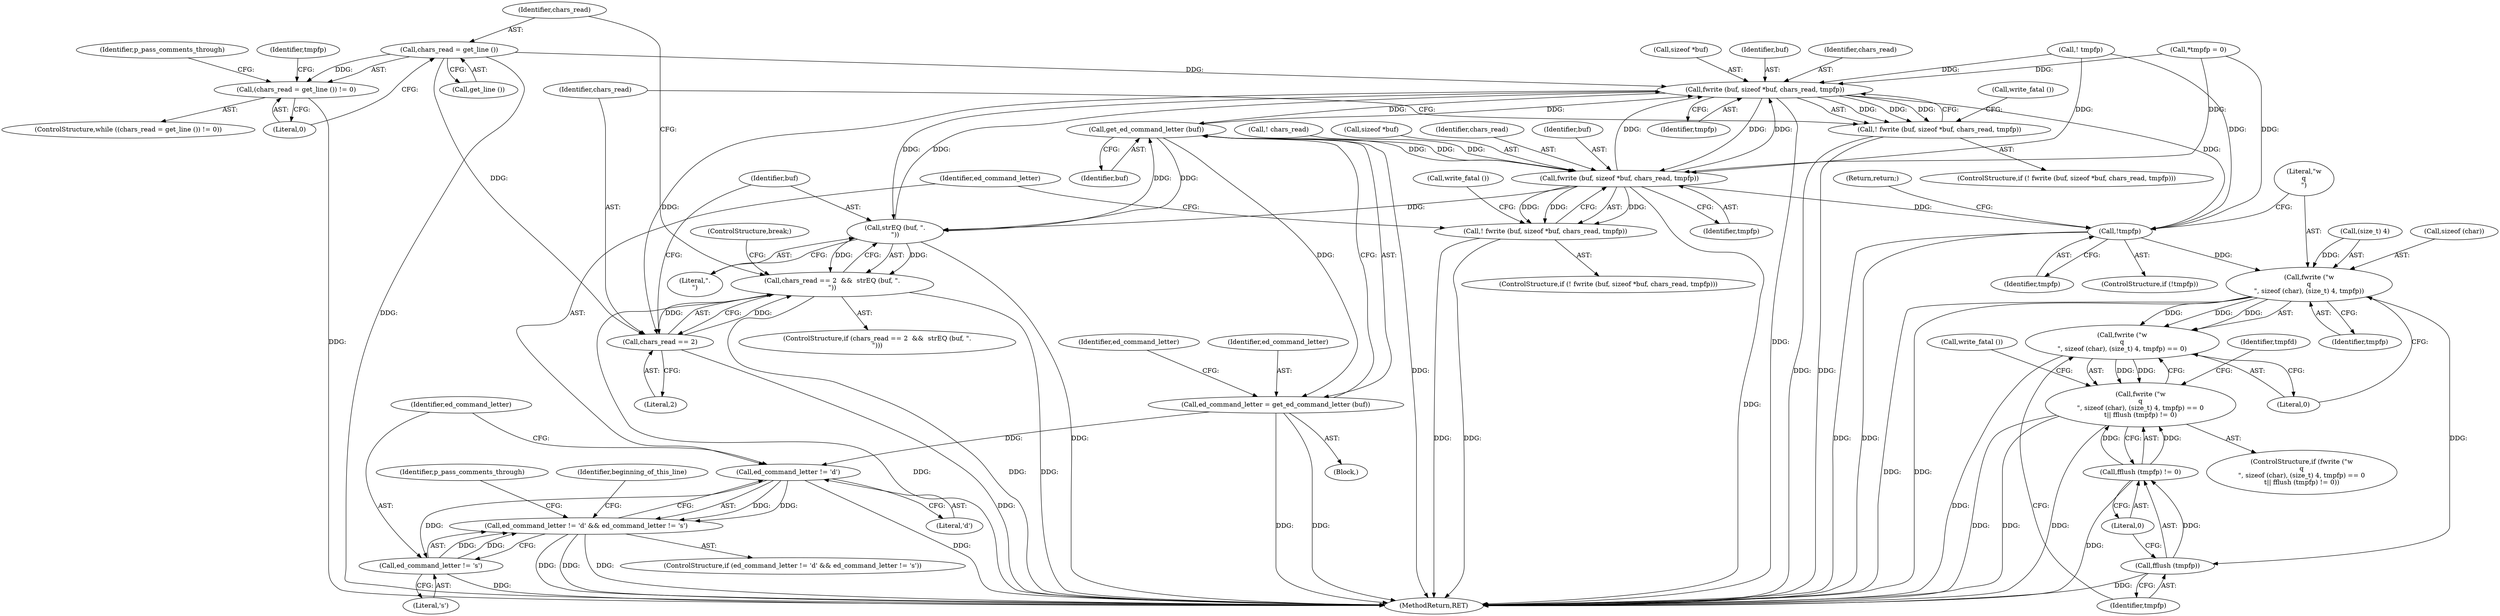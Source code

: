 digraph "0_savannah_3fcd042d26d70856e826a42b5f93dc4854d80bf0@API" {
"1000210" [label="(Call,chars_read = get_line ())"];
"1000209" [label="(Call,(chars_read = get_line ()) != 0)"];
"1000219" [label="(Call,fwrite (buf, sizeof *buf, chars_read, tmpfp))"];
"1000179" [label="(Call,get_ed_command_letter (buf))"];
"1000177" [label="(Call,ed_command_letter = get_ed_command_letter (buf))"];
"1000198" [label="(Call,ed_command_letter != 'd')"];
"1000197" [label="(Call,ed_command_letter != 'd' && ed_command_letter != 's')"];
"1000201" [label="(Call,ed_command_letter != 's')"];
"1000188" [label="(Call,fwrite (buf, sizeof *buf, chars_read, tmpfp))"];
"1000187" [label="(Call,! fwrite (buf, sizeof *buf, chars_read, tmpfp))"];
"1000232" [label="(Call,strEQ (buf, \".\n\"))"];
"1000228" [label="(Call,chars_read == 2  &&  strEQ (buf, \".\n\"))"];
"1000246" [label="(Call,!tmpfp)"];
"1000252" [label="(Call,fwrite (\"w\nq\n\", sizeof (char), (size_t) 4, tmpfp))"];
"1000251" [label="(Call,fwrite (\"w\nq\n\", sizeof (char), (size_t) 4, tmpfp) == 0)"];
"1000250" [label="(Call,fwrite (\"w\nq\n\", sizeof (char), (size_t) 4, tmpfp) == 0\n\t|| fflush (tmpfp) != 0)"];
"1000262" [label="(Call,fflush (tmpfp))"];
"1000261" [label="(Call,fflush (tmpfp) != 0)"];
"1000218" [label="(Call,! fwrite (buf, sizeof *buf, chars_read, tmpfp))"];
"1000229" [label="(Call,chars_read == 2)"];
"1000220" [label="(Identifier,buf)"];
"1000201" [label="(Call,ed_command_letter != 's')"];
"1000189" [label="(Identifier,buf)"];
"1000260" [label="(Literal,0)"];
"1000269" [label="(Identifier,tmpfd)"];
"1000228" [label="(Call,chars_read == 2  &&  strEQ (buf, \".\n\"))"];
"1000246" [label="(Call,!tmpfp)"];
"1000195" [label="(Call,write_fatal ())"];
"1000190" [label="(Call,sizeof *buf)"];
"1000227" [label="(ControlStructure,if (chars_read == 2  &&  strEQ (buf, \".\n\")))"];
"1000254" [label="(Call,sizeof (char))"];
"1000217" [label="(ControlStructure,if (! fwrite (buf, sizeof *buf, chars_read, tmpfp)))"];
"1000234" [label="(Literal,\".\n\")"];
"1000245" [label="(ControlStructure,if (!tmpfp))"];
"1000261" [label="(Call,fflush (tmpfp) != 0)"];
"1000193" [label="(Identifier,chars_read)"];
"1000208" [label="(ControlStructure,while ((chars_read = get_line ()) != 0))"];
"1000182" [label="(Identifier,ed_command_letter)"];
"1000229" [label="(Call,chars_read == 2)"];
"1000278" [label="(MethodReturn,RET)"];
"1000163" [label="(Identifier,beginning_of_this_line)"];
"1000196" [label="(ControlStructure,if (ed_command_letter != 'd' && ed_command_letter != 's'))"];
"1000203" [label="(Literal,'s')"];
"1000253" [label="(Literal,\"w\nq\n\")"];
"1000256" [label="(Call,(size_t) 4)"];
"1000216" [label="(Identifier,tmpfp)"];
"1000249" [label="(ControlStructure,if (fwrite (\"w\nq\n\", sizeof (char), (size_t) 4, tmpfp) == 0\n\t|| fflush (tmpfp) != 0))"];
"1000179" [label="(Call,get_ed_command_letter (buf))"];
"1000211" [label="(Identifier,chars_read)"];
"1000224" [label="(Identifier,chars_read)"];
"1000226" [label="(Call,write_fatal ())"];
"1000218" [label="(Call,! fwrite (buf, sizeof *buf, chars_read, tmpfp))"];
"1000170" [label="(Call,! chars_read)"];
"1000206" [label="(Identifier,p_pass_comments_through)"];
"1000233" [label="(Identifier,buf)"];
"1000237" [label="(Identifier,p_pass_comments_through)"];
"1000225" [label="(Identifier,tmpfp)"];
"1000202" [label="(Identifier,ed_command_letter)"];
"1000259" [label="(Identifier,tmpfp)"];
"1000209" [label="(Call,(chars_read = get_line ()) != 0)"];
"1000187" [label="(Call,! fwrite (buf, sizeof *buf, chars_read, tmpfp))"];
"1000200" [label="(Literal,'d')"];
"1000178" [label="(Identifier,ed_command_letter)"];
"1000235" [label="(ControlStructure,break;)"];
"1000252" [label="(Call,fwrite (\"w\nq\n\", sizeof (char), (size_t) 4, tmpfp))"];
"1000213" [label="(Literal,0)"];
"1000219" [label="(Call,fwrite (buf, sizeof *buf, chars_read, tmpfp))"];
"1000180" [label="(Identifier,buf)"];
"1000262" [label="(Call,fflush (tmpfp))"];
"1000265" [label="(Call,write_fatal ())"];
"1000186" [label="(ControlStructure,if (! fwrite (buf, sizeof *buf, chars_read, tmpfp)))"];
"1000177" [label="(Call,ed_command_letter = get_ed_command_letter (buf))"];
"1000153" [label="(Call,! tmpfp)"];
"1000250" [label="(Call,fwrite (\"w\nq\n\", sizeof (char), (size_t) 4, tmpfp) == 0\n\t|| fflush (tmpfp) != 0)"];
"1000160" [label="(Block,)"];
"1000248" [label="(Return,return;)"];
"1000264" [label="(Literal,0)"];
"1000232" [label="(Call,strEQ (buf, \".\n\"))"];
"1000212" [label="(Call,get_line ())"];
"1000221" [label="(Call,sizeof *buf)"];
"1000199" [label="(Identifier,ed_command_letter)"];
"1000198" [label="(Call,ed_command_letter != 'd')"];
"1000231" [label="(Literal,2)"];
"1000114" [label="(Call,*tmpfp = 0)"];
"1000194" [label="(Identifier,tmpfp)"];
"1000230" [label="(Identifier,chars_read)"];
"1000247" [label="(Identifier,tmpfp)"];
"1000263" [label="(Identifier,tmpfp)"];
"1000210" [label="(Call,chars_read = get_line ())"];
"1000251" [label="(Call,fwrite (\"w\nq\n\", sizeof (char), (size_t) 4, tmpfp) == 0)"];
"1000188" [label="(Call,fwrite (buf, sizeof *buf, chars_read, tmpfp))"];
"1000197" [label="(Call,ed_command_letter != 'd' && ed_command_letter != 's')"];
"1000210" -> "1000209"  [label="AST: "];
"1000210" -> "1000212"  [label="CFG: "];
"1000211" -> "1000210"  [label="AST: "];
"1000212" -> "1000210"  [label="AST: "];
"1000213" -> "1000210"  [label="CFG: "];
"1000210" -> "1000278"  [label="DDG: "];
"1000210" -> "1000209"  [label="DDG: "];
"1000210" -> "1000219"  [label="DDG: "];
"1000210" -> "1000229"  [label="DDG: "];
"1000209" -> "1000208"  [label="AST: "];
"1000209" -> "1000213"  [label="CFG: "];
"1000213" -> "1000209"  [label="AST: "];
"1000216" -> "1000209"  [label="CFG: "];
"1000237" -> "1000209"  [label="CFG: "];
"1000209" -> "1000278"  [label="DDG: "];
"1000219" -> "1000218"  [label="AST: "];
"1000219" -> "1000225"  [label="CFG: "];
"1000220" -> "1000219"  [label="AST: "];
"1000221" -> "1000219"  [label="AST: "];
"1000224" -> "1000219"  [label="AST: "];
"1000225" -> "1000219"  [label="AST: "];
"1000218" -> "1000219"  [label="CFG: "];
"1000219" -> "1000278"  [label="DDG: "];
"1000219" -> "1000179"  [label="DDG: "];
"1000219" -> "1000188"  [label="DDG: "];
"1000219" -> "1000218"  [label="DDG: "];
"1000219" -> "1000218"  [label="DDG: "];
"1000219" -> "1000218"  [label="DDG: "];
"1000232" -> "1000219"  [label="DDG: "];
"1000188" -> "1000219"  [label="DDG: "];
"1000188" -> "1000219"  [label="DDG: "];
"1000179" -> "1000219"  [label="DDG: "];
"1000114" -> "1000219"  [label="DDG: "];
"1000153" -> "1000219"  [label="DDG: "];
"1000219" -> "1000229"  [label="DDG: "];
"1000219" -> "1000232"  [label="DDG: "];
"1000219" -> "1000246"  [label="DDG: "];
"1000179" -> "1000177"  [label="AST: "];
"1000179" -> "1000180"  [label="CFG: "];
"1000180" -> "1000179"  [label="AST: "];
"1000177" -> "1000179"  [label="CFG: "];
"1000179" -> "1000278"  [label="DDG: "];
"1000179" -> "1000177"  [label="DDG: "];
"1000232" -> "1000179"  [label="DDG: "];
"1000188" -> "1000179"  [label="DDG: "];
"1000179" -> "1000188"  [label="DDG: "];
"1000179" -> "1000232"  [label="DDG: "];
"1000177" -> "1000160"  [label="AST: "];
"1000178" -> "1000177"  [label="AST: "];
"1000182" -> "1000177"  [label="CFG: "];
"1000177" -> "1000278"  [label="DDG: "];
"1000177" -> "1000278"  [label="DDG: "];
"1000177" -> "1000198"  [label="DDG: "];
"1000198" -> "1000197"  [label="AST: "];
"1000198" -> "1000200"  [label="CFG: "];
"1000199" -> "1000198"  [label="AST: "];
"1000200" -> "1000198"  [label="AST: "];
"1000202" -> "1000198"  [label="CFG: "];
"1000197" -> "1000198"  [label="CFG: "];
"1000198" -> "1000278"  [label="DDG: "];
"1000198" -> "1000197"  [label="DDG: "];
"1000198" -> "1000197"  [label="DDG: "];
"1000198" -> "1000201"  [label="DDG: "];
"1000197" -> "1000196"  [label="AST: "];
"1000197" -> "1000201"  [label="CFG: "];
"1000201" -> "1000197"  [label="AST: "];
"1000163" -> "1000197"  [label="CFG: "];
"1000206" -> "1000197"  [label="CFG: "];
"1000197" -> "1000278"  [label="DDG: "];
"1000197" -> "1000278"  [label="DDG: "];
"1000197" -> "1000278"  [label="DDG: "];
"1000201" -> "1000197"  [label="DDG: "];
"1000201" -> "1000197"  [label="DDG: "];
"1000201" -> "1000203"  [label="CFG: "];
"1000202" -> "1000201"  [label="AST: "];
"1000203" -> "1000201"  [label="AST: "];
"1000201" -> "1000278"  [label="DDG: "];
"1000188" -> "1000187"  [label="AST: "];
"1000188" -> "1000194"  [label="CFG: "];
"1000189" -> "1000188"  [label="AST: "];
"1000190" -> "1000188"  [label="AST: "];
"1000193" -> "1000188"  [label="AST: "];
"1000194" -> "1000188"  [label="AST: "];
"1000187" -> "1000188"  [label="CFG: "];
"1000188" -> "1000278"  [label="DDG: "];
"1000188" -> "1000187"  [label="DDG: "];
"1000188" -> "1000187"  [label="DDG: "];
"1000188" -> "1000187"  [label="DDG: "];
"1000170" -> "1000188"  [label="DDG: "];
"1000114" -> "1000188"  [label="DDG: "];
"1000153" -> "1000188"  [label="DDG: "];
"1000188" -> "1000232"  [label="DDG: "];
"1000188" -> "1000246"  [label="DDG: "];
"1000187" -> "1000186"  [label="AST: "];
"1000195" -> "1000187"  [label="CFG: "];
"1000199" -> "1000187"  [label="CFG: "];
"1000187" -> "1000278"  [label="DDG: "];
"1000187" -> "1000278"  [label="DDG: "];
"1000232" -> "1000228"  [label="AST: "];
"1000232" -> "1000234"  [label="CFG: "];
"1000233" -> "1000232"  [label="AST: "];
"1000234" -> "1000232"  [label="AST: "];
"1000228" -> "1000232"  [label="CFG: "];
"1000232" -> "1000278"  [label="DDG: "];
"1000232" -> "1000228"  [label="DDG: "];
"1000232" -> "1000228"  [label="DDG: "];
"1000228" -> "1000227"  [label="AST: "];
"1000228" -> "1000229"  [label="CFG: "];
"1000229" -> "1000228"  [label="AST: "];
"1000211" -> "1000228"  [label="CFG: "];
"1000235" -> "1000228"  [label="CFG: "];
"1000228" -> "1000278"  [label="DDG: "];
"1000228" -> "1000278"  [label="DDG: "];
"1000228" -> "1000278"  [label="DDG: "];
"1000229" -> "1000228"  [label="DDG: "];
"1000229" -> "1000228"  [label="DDG: "];
"1000246" -> "1000245"  [label="AST: "];
"1000246" -> "1000247"  [label="CFG: "];
"1000247" -> "1000246"  [label="AST: "];
"1000248" -> "1000246"  [label="CFG: "];
"1000253" -> "1000246"  [label="CFG: "];
"1000246" -> "1000278"  [label="DDG: "];
"1000246" -> "1000278"  [label="DDG: "];
"1000114" -> "1000246"  [label="DDG: "];
"1000153" -> "1000246"  [label="DDG: "];
"1000246" -> "1000252"  [label="DDG: "];
"1000252" -> "1000251"  [label="AST: "];
"1000252" -> "1000259"  [label="CFG: "];
"1000253" -> "1000252"  [label="AST: "];
"1000254" -> "1000252"  [label="AST: "];
"1000256" -> "1000252"  [label="AST: "];
"1000259" -> "1000252"  [label="AST: "];
"1000260" -> "1000252"  [label="CFG: "];
"1000252" -> "1000278"  [label="DDG: "];
"1000252" -> "1000278"  [label="DDG: "];
"1000252" -> "1000251"  [label="DDG: "];
"1000252" -> "1000251"  [label="DDG: "];
"1000252" -> "1000251"  [label="DDG: "];
"1000256" -> "1000252"  [label="DDG: "];
"1000252" -> "1000262"  [label="DDG: "];
"1000251" -> "1000250"  [label="AST: "];
"1000251" -> "1000260"  [label="CFG: "];
"1000260" -> "1000251"  [label="AST: "];
"1000263" -> "1000251"  [label="CFG: "];
"1000250" -> "1000251"  [label="CFG: "];
"1000251" -> "1000278"  [label="DDG: "];
"1000251" -> "1000250"  [label="DDG: "];
"1000251" -> "1000250"  [label="DDG: "];
"1000250" -> "1000249"  [label="AST: "];
"1000250" -> "1000261"  [label="CFG: "];
"1000261" -> "1000250"  [label="AST: "];
"1000265" -> "1000250"  [label="CFG: "];
"1000269" -> "1000250"  [label="CFG: "];
"1000250" -> "1000278"  [label="DDG: "];
"1000250" -> "1000278"  [label="DDG: "];
"1000250" -> "1000278"  [label="DDG: "];
"1000261" -> "1000250"  [label="DDG: "];
"1000261" -> "1000250"  [label="DDG: "];
"1000262" -> "1000261"  [label="AST: "];
"1000262" -> "1000263"  [label="CFG: "];
"1000263" -> "1000262"  [label="AST: "];
"1000264" -> "1000262"  [label="CFG: "];
"1000262" -> "1000278"  [label="DDG: "];
"1000262" -> "1000261"  [label="DDG: "];
"1000261" -> "1000264"  [label="CFG: "];
"1000264" -> "1000261"  [label="AST: "];
"1000261" -> "1000278"  [label="DDG: "];
"1000218" -> "1000217"  [label="AST: "];
"1000226" -> "1000218"  [label="CFG: "];
"1000230" -> "1000218"  [label="CFG: "];
"1000218" -> "1000278"  [label="DDG: "];
"1000218" -> "1000278"  [label="DDG: "];
"1000229" -> "1000231"  [label="CFG: "];
"1000230" -> "1000229"  [label="AST: "];
"1000231" -> "1000229"  [label="AST: "];
"1000233" -> "1000229"  [label="CFG: "];
"1000229" -> "1000278"  [label="DDG: "];
}
